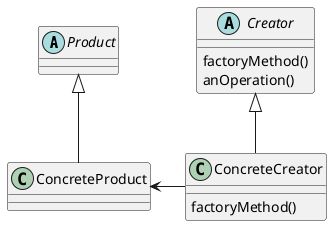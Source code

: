 @startuml

abstract Product {

}

abstract Creator {
    factoryMethod()
    anOperation()
}

class ConcreteProduct {

}

class ConcreteCreator {
    factoryMethod()
}

ConcreteProduct -U-|> Product
ConcreteCreator -U-|> Creator
ConcreteCreator -L-> ConcreteProduct


@enduml